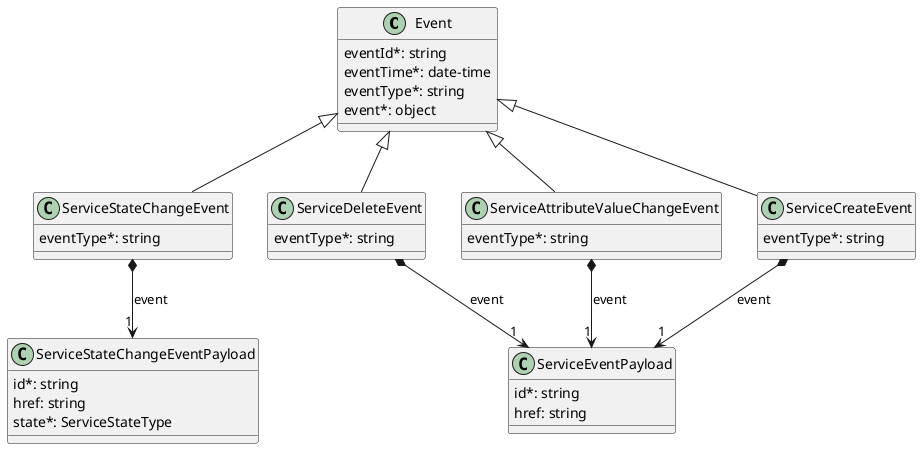 @startuml


class Event {

    eventId*: string
    eventTime*: date-time
    eventType*: string
    event*: object
}



class ServiceEventPayload {

    id*: string
    href: string
}



class ServiceCreateEvent {

    eventType*: string
}
Event <|-- ServiceCreateEvent

ServiceCreateEvent *-->"1" ServiceEventPayload : event


class ServiceStateChangeEvent {

    eventType*: string
}
Event <|-- ServiceStateChangeEvent

ServiceStateChangeEvent *-->"1" ServiceStateChangeEventPayload : event


class ServiceStateChangeEventPayload {

    id*: string
    href: string
    state*: ServiceStateType
}



class ServiceDeleteEvent {

    eventType*: string
}
Event <|-- ServiceDeleteEvent

ServiceDeleteEvent *-->"1" ServiceEventPayload : event


class ServiceAttributeValueChangeEvent {

    eventType*: string
}
Event <|-- ServiceAttributeValueChangeEvent

ServiceAttributeValueChangeEvent *-->"1" ServiceEventPayload : event


@enduml
